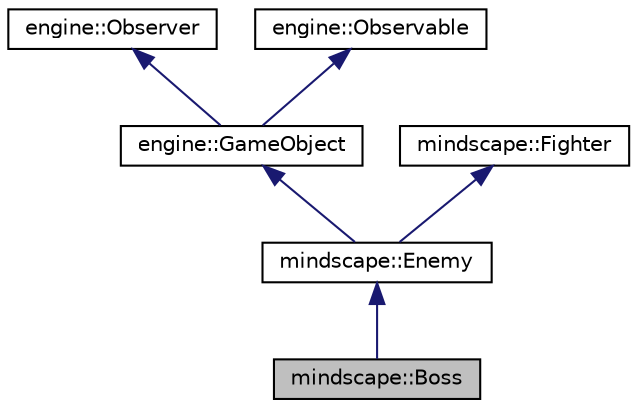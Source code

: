 digraph "mindscape::Boss"
{
  edge [fontname="Helvetica",fontsize="10",labelfontname="Helvetica",labelfontsize="10"];
  node [fontname="Helvetica",fontsize="10",shape=record];
  Node1 [label="mindscape::Boss",height=0.2,width=0.4,color="black", fillcolor="grey75", style="filled", fontcolor="black"];
  Node2 -> Node1 [dir="back",color="midnightblue",fontsize="10",style="solid"];
  Node2 [label="mindscape::Enemy",height=0.2,width=0.4,color="black", fillcolor="white", style="filled",URL="$classmindscape_1_1_enemy.html"];
  Node3 -> Node2 [dir="back",color="midnightblue",fontsize="10",style="solid"];
  Node3 [label="engine::GameObject",height=0.2,width=0.4,color="black", fillcolor="white", style="filled",URL="$classengine_1_1_game_object.html",tooltip="A Game class. "];
  Node4 -> Node3 [dir="back",color="midnightblue",fontsize="10",style="solid"];
  Node4 [label="engine::Observer",height=0.2,width=0.4,color="black", fillcolor="white", style="filled",URL="$classengine_1_1_observer.html"];
  Node5 -> Node3 [dir="back",color="midnightblue",fontsize="10",style="solid"];
  Node5 [label="engine::Observable",height=0.2,width=0.4,color="black", fillcolor="white", style="filled",URL="$classengine_1_1_observable.html"];
  Node6 -> Node2 [dir="back",color="midnightblue",fontsize="10",style="solid"];
  Node6 [label="mindscape::Fighter",height=0.2,width=0.4,color="black", fillcolor="white", style="filled",URL="$classmindscape_1_1_fighter.html"];
}
